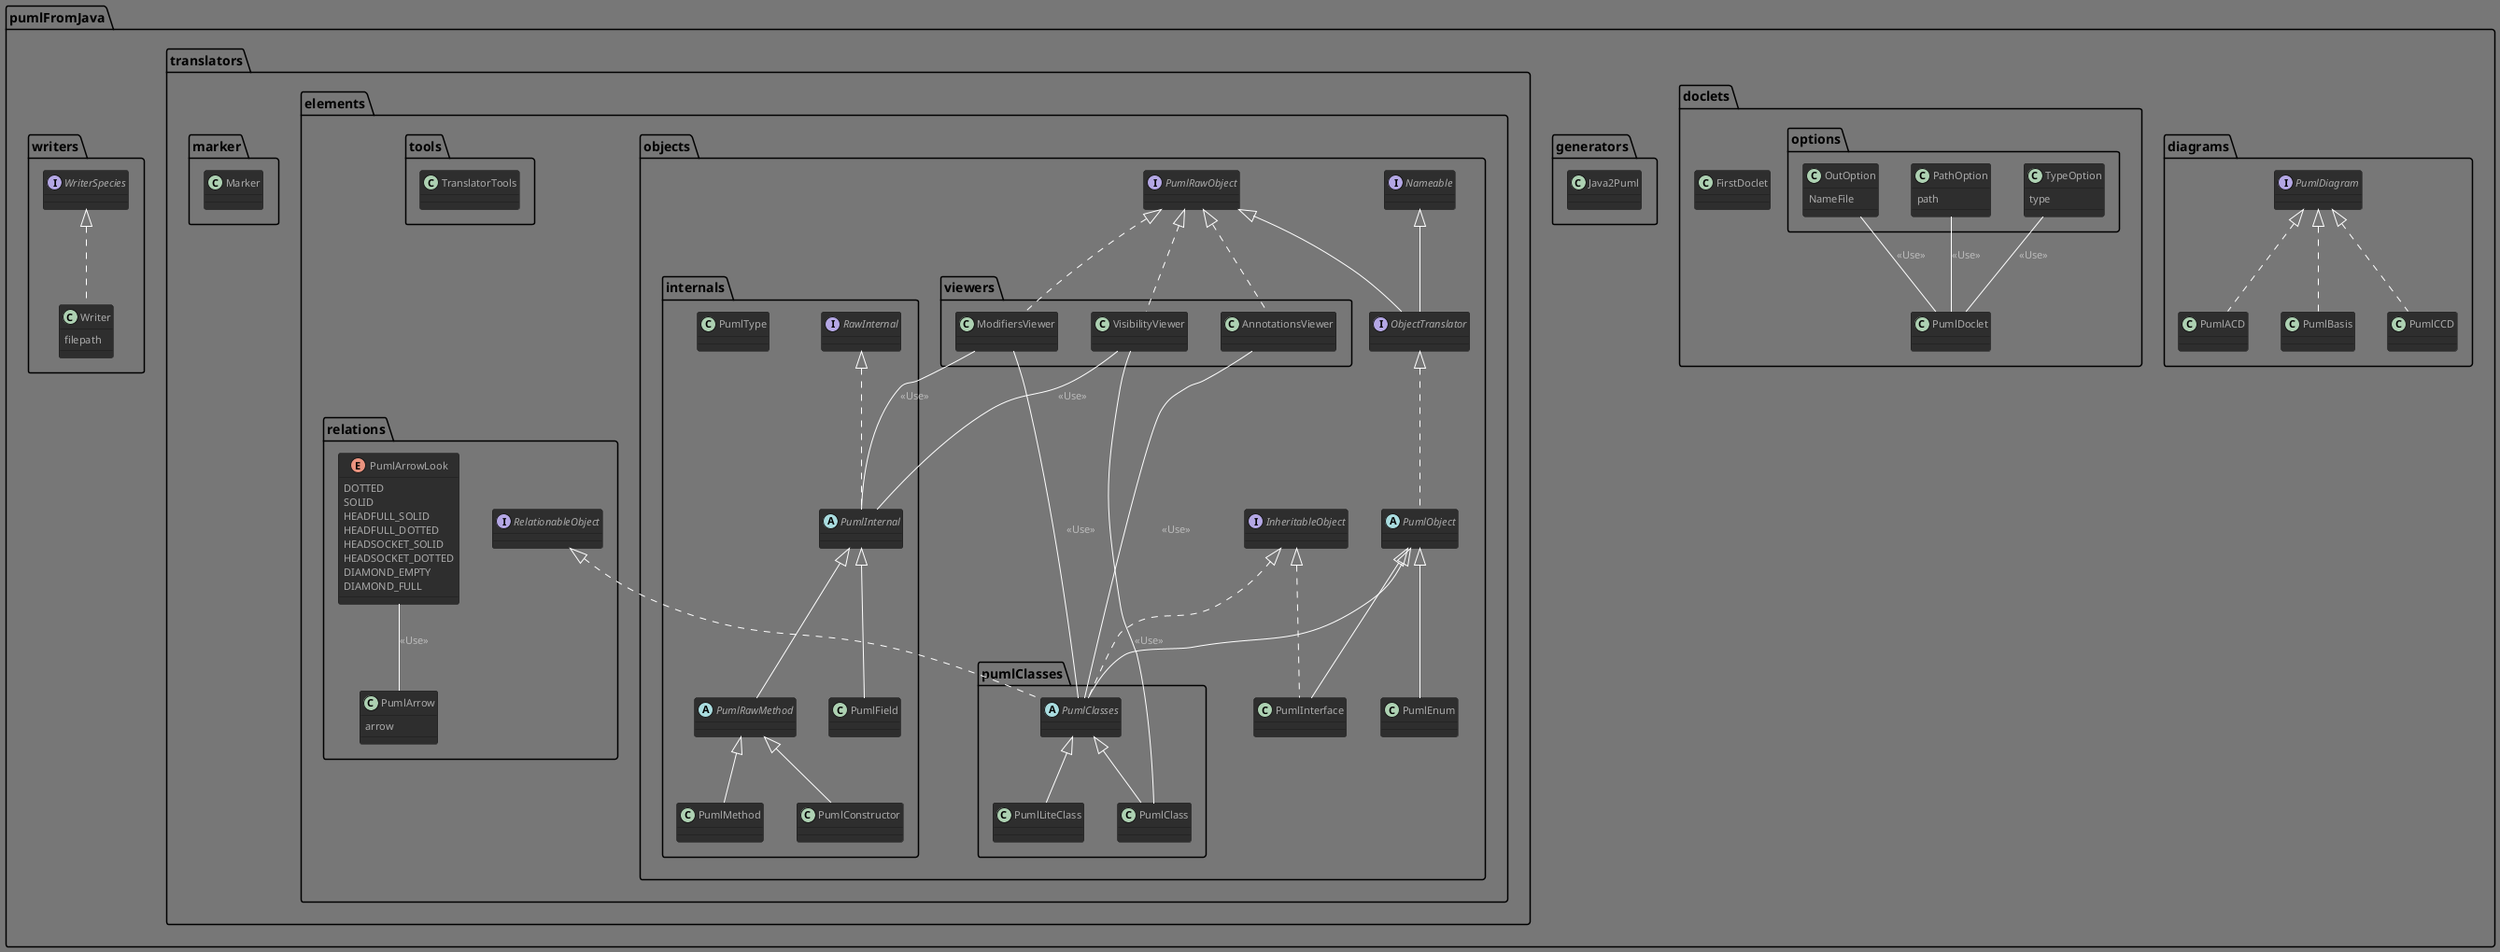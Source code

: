 @startuml
!theme reddress-darkgreen

class pumlFromJava.diagrams.PumlACD implements pumlFromJava.diagrams.PumlDiagram

class pumlFromJava.diagrams.PumlBasis implements pumlFromJava.diagrams.PumlDiagram

class pumlFromJava.diagrams.PumlCCD implements pumlFromJava.diagrams.PumlDiagram

interface pumlFromJava.diagrams.PumlDiagram
class pumlFromJava.doclets.FirstDoclet

class pumlFromJava.doclets.PumlDoclet

class pumlFromJava.doclets.options.OutOption {
NameFile

}

class pumlFromJava.doclets.options.PathOption {
path

}

class pumlFromJava.doclets.options.TypeOption {
type

}

class pumlFromJava.generators.Java2Puml

interface pumlFromJava.translators.elements.objects.InheritableObject
interface pumlFromJava.translators.elements.objects.Nameable
interface pumlFromJava.translators.elements.objects.ObjectTranslator extends pumlFromJava.translators.elements.objects.PumlRawObject, pumlFromJava.translators.elements.objects.Nameable
class pumlFromJava.translators.elements.objects.PumlEnum extends pumlFromJava.translators.elements.objects.PumlObject

class pumlFromJava.translators.elements.objects.PumlInterface extends pumlFromJava.translators.elements.objects.PumlObject implements pumlFromJava.translators.elements.objects.InheritableObject

abstract pumlFromJava.translators.elements.objects.PumlObject implements pumlFromJava.translators.elements.objects.ObjectTranslator

interface pumlFromJava.translators.elements.objects.PumlRawObject
class pumlFromJava.translators.elements.objects.internals.PumlConstructor extends pumlFromJava.translators.elements.objects.internals.PumlRawMethod

class pumlFromJava.translators.elements.objects.internals.PumlField extends pumlFromJava.translators.elements.objects.internals.PumlInternal

abstract pumlFromJava.translators.elements.objects.internals.PumlInternal implements pumlFromJava.translators.elements.objects.internals.RawInternal

class pumlFromJava.translators.elements.objects.internals.PumlMethod extends pumlFromJava.translators.elements.objects.internals.PumlRawMethod

abstract pumlFromJava.translators.elements.objects.internals.PumlRawMethod extends pumlFromJava.translators.elements.objects.internals.PumlInternal

class pumlFromJava.translators.elements.objects.internals.PumlType

interface pumlFromJava.translators.elements.objects.internals.RawInternal
class pumlFromJava.translators.elements.objects.pumlClasses.PumlClass extends pumlFromJava.translators.elements.objects.pumlClasses.PumlClasses

abstract pumlFromJava.translators.elements.objects.pumlClasses.PumlClasses extends pumlFromJava.translators.elements.objects.PumlObject implements pumlFromJava.translators.elements.objects.InheritableObject, pumlFromJava.translators.elements.relations.RelationableObject

class pumlFromJava.translators.elements.objects.pumlClasses.PumlLiteClass extends pumlFromJava.translators.elements.objects.pumlClasses.PumlClasses

class pumlFromJava.translators.elements.objects.viewers.AnnotationsViewer implements pumlFromJava.translators.elements.objects.PumlRawObject

class pumlFromJava.translators.elements.objects.viewers.ModifiersViewer implements pumlFromJava.translators.elements.objects.PumlRawObject

class pumlFromJava.translators.elements.objects.viewers.VisibilityViewer implements pumlFromJava.translators.elements.objects.PumlRawObject

class pumlFromJava.translators.elements.relations.PumlArrow {
arrow

}

enum pumlFromJava.translators.elements.relations.PumlArrowLook {
DOTTED
SOLID
HEADFULL_SOLID
HEADFULL_DOTTED
HEADSOCKET_SOLID
HEADSOCKET_DOTTED
DIAMOND_EMPTY
DIAMOND_FULL

}
interface pumlFromJava.translators.elements.relations.RelationableObject
class pumlFromJava.translators.elements.tools.TranslatorTools

class pumlFromJava.translators.marker.Marker

class pumlFromJava.writers.Writer implements pumlFromJava.writers.WriterSpecies {
filepath

}

interface pumlFromJava.writers.WriterSpecies
pumlFromJava.doclets.options.PathOption -- PumlDoclet : <<Use>>
pumlFromJava.doclets.options.OutOption -- PumlDoclet : <<Use>>
pumlFromJava.doclets.options.TypeOption -- PumlDoclet : <<Use>>
pumlFromJava.translators.elements.objects.viewers.VisibilityViewer -- PumlInternal : <<Use>>
pumlFromJava.translators.elements.objects.viewers.ModifiersViewer -- PumlInternal : <<Use>>
pumlFromJava.translators.elements.objects.viewers.VisibilityViewer -- PumlClass : <<Use>>
pumlFromJava.translators.elements.objects.viewers.ModifiersViewer -- PumlClasses : <<Use>>
pumlFromJava.translators.elements.objects.viewers.AnnotationsViewer -- PumlClasses : <<Use>>
pumlFromJava.translators.elements.relations.PumlArrowLook -- PumlArrow : <<Use>>

@enduml

